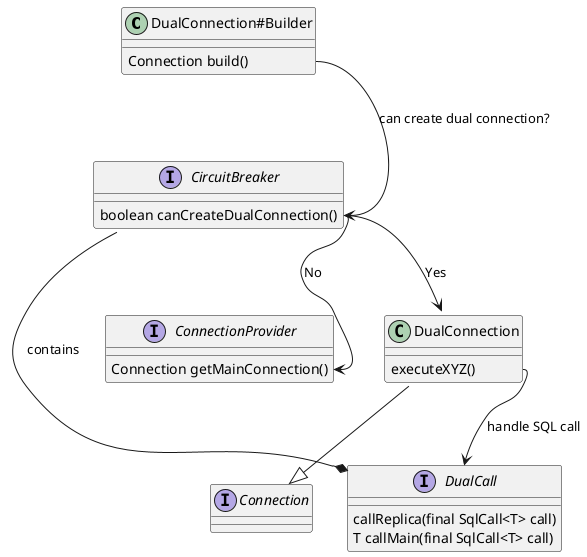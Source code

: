 @startuml

@startuml

class "DualConnection#Builder" as builder
class DualConnection {
    executeXYZ()
}
builder :  Connection build()

interface CircuitBreaker {
    boolean canCreateDualConnection()
}

interface ConnectionProvider {
  Connection getMainConnection()
}

interface DualCall {
    callReplica(final SqlCall<T> call)
    T callMain(final SqlCall<T> call)
}

DualCall *-- CircuitBreaker : contains
interface Connection
DualConnection --|> Connection

builder::build --> CircuitBreaker::canCreateDualConnection : can create dual connection?
CircuitBreaker::canCreateDualConnection --> ConnectionProvider::getMainConnection : No
CircuitBreaker::canCreateDualConnection --> DualConnection : Yes

DualConnection::executeXYZ --> DualCall : handle SQL call

@enduml


@enduml
